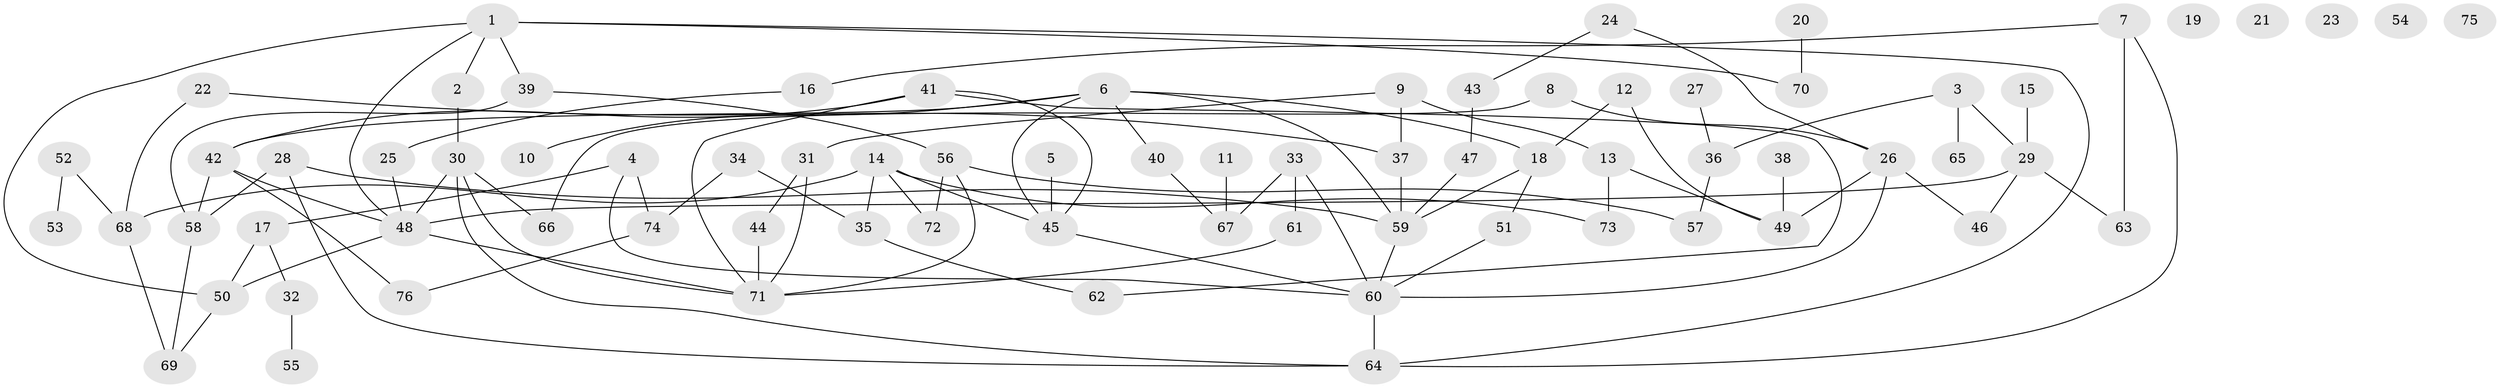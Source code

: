 // Generated by graph-tools (version 1.1) at 2025/33/03/09/25 02:33:31]
// undirected, 76 vertices, 105 edges
graph export_dot {
graph [start="1"]
  node [color=gray90,style=filled];
  1;
  2;
  3;
  4;
  5;
  6;
  7;
  8;
  9;
  10;
  11;
  12;
  13;
  14;
  15;
  16;
  17;
  18;
  19;
  20;
  21;
  22;
  23;
  24;
  25;
  26;
  27;
  28;
  29;
  30;
  31;
  32;
  33;
  34;
  35;
  36;
  37;
  38;
  39;
  40;
  41;
  42;
  43;
  44;
  45;
  46;
  47;
  48;
  49;
  50;
  51;
  52;
  53;
  54;
  55;
  56;
  57;
  58;
  59;
  60;
  61;
  62;
  63;
  64;
  65;
  66;
  67;
  68;
  69;
  70;
  71;
  72;
  73;
  74;
  75;
  76;
  1 -- 2;
  1 -- 39;
  1 -- 48;
  1 -- 50;
  1 -- 64;
  1 -- 70;
  2 -- 30;
  3 -- 29;
  3 -- 36;
  3 -- 65;
  4 -- 17;
  4 -- 60;
  4 -- 74;
  5 -- 45;
  6 -- 10;
  6 -- 18;
  6 -- 40;
  6 -- 42;
  6 -- 45;
  6 -- 59;
  7 -- 16;
  7 -- 63;
  7 -- 64;
  8 -- 26;
  8 -- 66;
  9 -- 13;
  9 -- 31;
  9 -- 37;
  11 -- 67;
  12 -- 18;
  12 -- 49;
  13 -- 49;
  13 -- 73;
  14 -- 35;
  14 -- 45;
  14 -- 68;
  14 -- 72;
  14 -- 73;
  15 -- 29;
  16 -- 25;
  17 -- 32;
  17 -- 50;
  18 -- 51;
  18 -- 59;
  20 -- 70;
  22 -- 37;
  22 -- 68;
  24 -- 26;
  24 -- 43;
  25 -- 48;
  26 -- 46;
  26 -- 49;
  26 -- 60;
  27 -- 36;
  28 -- 58;
  28 -- 59;
  28 -- 64;
  29 -- 46;
  29 -- 48;
  29 -- 63;
  30 -- 48;
  30 -- 64;
  30 -- 66;
  30 -- 71;
  31 -- 44;
  31 -- 71;
  32 -- 55;
  33 -- 60;
  33 -- 61;
  33 -- 67;
  34 -- 35;
  34 -- 74;
  35 -- 62;
  36 -- 57;
  37 -- 59;
  38 -- 49;
  39 -- 56;
  39 -- 58;
  40 -- 67;
  41 -- 42;
  41 -- 45;
  41 -- 62;
  41 -- 71;
  42 -- 48;
  42 -- 58;
  42 -- 76;
  43 -- 47;
  44 -- 71;
  45 -- 60;
  47 -- 59;
  48 -- 50;
  48 -- 71;
  50 -- 69;
  51 -- 60;
  52 -- 53;
  52 -- 68;
  56 -- 57;
  56 -- 71;
  56 -- 72;
  58 -- 69;
  59 -- 60;
  60 -- 64;
  61 -- 71;
  68 -- 69;
  74 -- 76;
}
